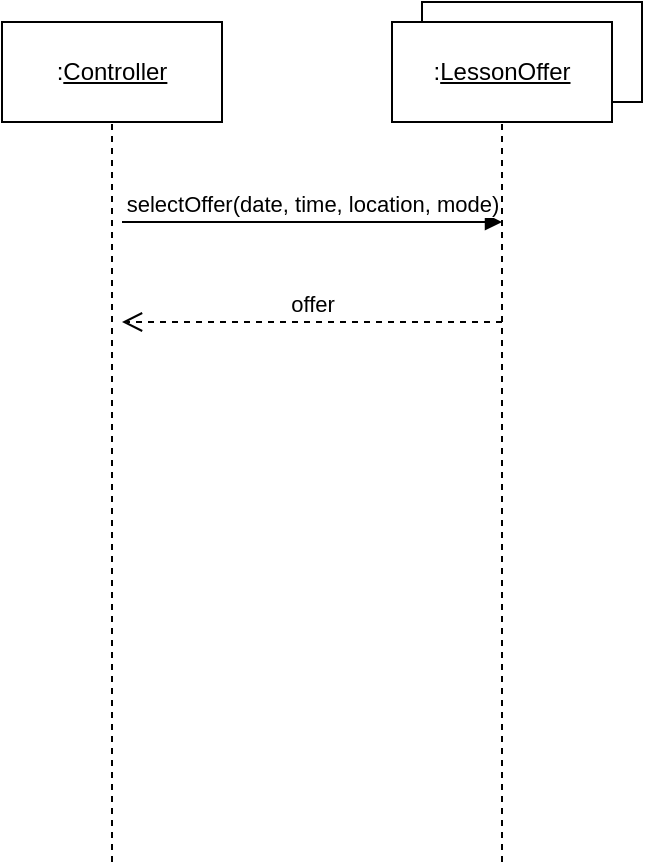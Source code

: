 <mxfile version="24.8.3">
  <diagram name="Page-1" id="NIc6J9p-m28iBADH1220">
    <mxGraphModel dx="1042" dy="567" grid="1" gridSize="10" guides="1" tooltips="1" connect="1" arrows="1" fold="1" page="1" pageScale="1" pageWidth="850" pageHeight="1100" math="0" shadow="0">
      <root>
        <mxCell id="0" />
        <mxCell id="1" parent="0" />
        <mxCell id="a-Loiq5uQA4AzufyUSck-1" value=":&lt;u&gt;Controller&lt;/u&gt;" style="html=1;whiteSpace=wrap;" vertex="1" parent="1">
          <mxGeometry x="120" y="80" width="110" height="50" as="geometry" />
        </mxCell>
        <mxCell id="a-Loiq5uQA4AzufyUSck-3" value="" style="endArrow=none;dashed=1;html=1;rounded=0;entryX=0.5;entryY=1;entryDx=0;entryDy=0;" edge="1" parent="1" target="a-Loiq5uQA4AzufyUSck-1">
          <mxGeometry width="50" height="50" relative="1" as="geometry">
            <mxPoint x="175" y="500" as="sourcePoint" />
            <mxPoint x="180" y="170" as="targetPoint" />
          </mxGeometry>
        </mxCell>
        <mxCell id="a-Loiq5uQA4AzufyUSck-4" value="" style="endArrow=none;dashed=1;html=1;rounded=0;entryX=0.5;entryY=1;entryDx=0;entryDy=0;" edge="1" parent="1" target="a-Loiq5uQA4AzufyUSck-7">
          <mxGeometry width="50" height="50" relative="1" as="geometry">
            <mxPoint x="370" y="500" as="sourcePoint" />
            <mxPoint x="365" y="130" as="targetPoint" />
          </mxGeometry>
        </mxCell>
        <mxCell id="a-Loiq5uQA4AzufyUSck-6" value="" style="html=1;whiteSpace=wrap;" vertex="1" parent="1">
          <mxGeometry x="330" y="70" width="110" height="50" as="geometry" />
        </mxCell>
        <mxCell id="a-Loiq5uQA4AzufyUSck-7" value=":&lt;u&gt;LessonOffer&lt;/u&gt;" style="html=1;whiteSpace=wrap;" vertex="1" parent="1">
          <mxGeometry x="315" y="80" width="110" height="50" as="geometry" />
        </mxCell>
        <mxCell id="a-Loiq5uQA4AzufyUSck-8" value="selectOffer(date, time, location, mode)" style="html=1;verticalAlign=bottom;endArrow=block;curved=0;rounded=0;" edge="1" parent="1">
          <mxGeometry width="80" relative="1" as="geometry">
            <mxPoint x="180" y="180" as="sourcePoint" />
            <mxPoint x="370" y="180" as="targetPoint" />
          </mxGeometry>
        </mxCell>
        <mxCell id="a-Loiq5uQA4AzufyUSck-9" value="offer" style="html=1;verticalAlign=bottom;endArrow=open;dashed=1;endSize=8;curved=0;rounded=0;" edge="1" parent="1">
          <mxGeometry relative="1" as="geometry">
            <mxPoint x="370" y="230" as="sourcePoint" />
            <mxPoint x="180" y="230" as="targetPoint" />
          </mxGeometry>
        </mxCell>
      </root>
    </mxGraphModel>
  </diagram>
</mxfile>
